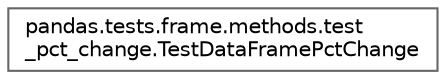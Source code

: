 digraph "Graphical Class Hierarchy"
{
 // LATEX_PDF_SIZE
  bgcolor="transparent";
  edge [fontname=Helvetica,fontsize=10,labelfontname=Helvetica,labelfontsize=10];
  node [fontname=Helvetica,fontsize=10,shape=box,height=0.2,width=0.4];
  rankdir="LR";
  Node0 [id="Node000000",label="pandas.tests.frame.methods.test\l_pct_change.TestDataFramePctChange",height=0.2,width=0.4,color="grey40", fillcolor="white", style="filled",URL="$d3/d9a/classpandas_1_1tests_1_1frame_1_1methods_1_1test__pct__change_1_1TestDataFramePctChange.html",tooltip=" "];
}
